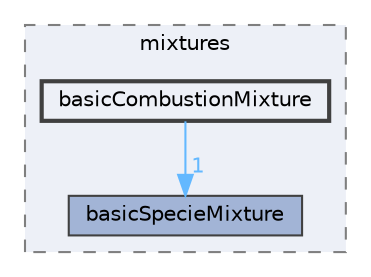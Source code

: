 digraph "src/thermophysicalModels/reactionThermo/mixtures/basicCombustionMixture"
{
 // LATEX_PDF_SIZE
  bgcolor="transparent";
  edge [fontname=Helvetica,fontsize=10,labelfontname=Helvetica,labelfontsize=10];
  node [fontname=Helvetica,fontsize=10,shape=box,height=0.2,width=0.4];
  compound=true
  subgraph clusterdir_4c3899116fa10d6c6748b991d6c665d1 {
    graph [ bgcolor="#edf0f7", pencolor="grey50", label="mixtures", fontname=Helvetica,fontsize=10 style="filled,dashed", URL="dir_4c3899116fa10d6c6748b991d6c665d1.html",tooltip=""]
  dir_a92e19af280cfe91c9dfbd265388786a [label="basicSpecieMixture", fillcolor="#a2b4d6", color="grey25", style="filled", URL="dir_a92e19af280cfe91c9dfbd265388786a.html",tooltip=""];
  dir_304be2c3c3e20d27db4225b2b34f5ead [label="basicCombustionMixture", fillcolor="#edf0f7", color="grey25", style="filled,bold", URL="dir_304be2c3c3e20d27db4225b2b34f5ead.html",tooltip=""];
  }
  dir_304be2c3c3e20d27db4225b2b34f5ead->dir_a92e19af280cfe91c9dfbd265388786a [headlabel="1", labeldistance=1.5 headhref="dir_000222_000244.html" href="dir_000222_000244.html" color="steelblue1" fontcolor="steelblue1"];
}
